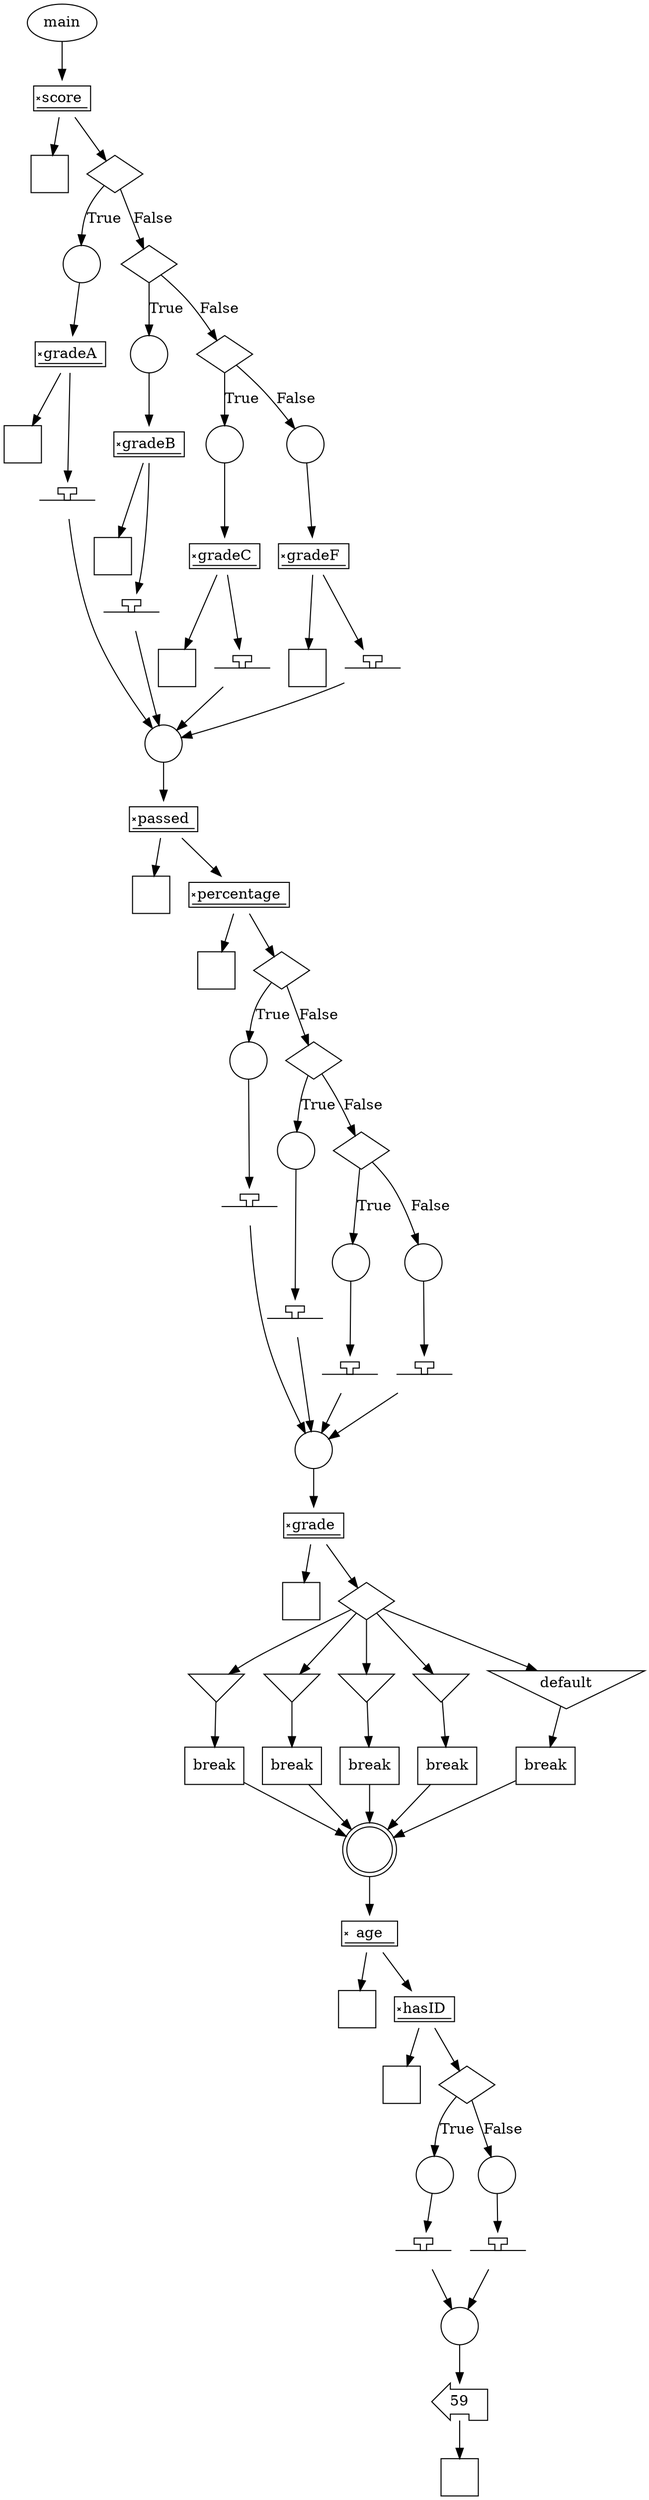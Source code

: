 digraph {
	graph [bb="0,0,582.02,2407"];
	node [label="\N"];
	"75fcfeb7-588a-44af-b92e-21454928ae8c"	[height=0.5,
		label=main,
		pos="56,2389",
		shape=ellipse,
		width=0.82932];
	"c91cbba7-a030-4a83-bcea-0653128e4a7a"	[height=0.5,
		label=score,
		pos="56,2316",
		shape=signature,
		width=0.75];
	"75fcfeb7-588a-44af-b92e-21454928ae8c" -> "c91cbba7-a030-4a83-bcea-0653128e4a7a"	[pos="e,56,2334 56,2370.8 56,2363.2 56,2354.1 56,2345.5"];
	"6cef7564-e551-4239-b5b2-6f29511650e5"	[height=0.5,
		label="",
		pos="44,2243",
		shape=square,
		width=0.5];
	"c91cbba7-a030-4a83-bcea-0653128e4a7a" -> "6cef7564-e551-4239-b5b2-6f29511650e5"	[pos="e,46.878,2261 53.095,2297.8 51.798,2290.1 50.235,2280.9 48.774,2272.2"];
	"0d1f7d91-48ef-488f-a626-9e54f371be74"	[height=0.5,
		label="",
		pos="107,2243",
		shape=diamond,
		width=0.75];
	"c91cbba7-a030-4a83-bcea-0653128e4a7a" -> "0d1f7d91-48ef-488f-a626-9e54f371be74"	[pos="e,98.749,2255.5 68.346,2297.8 75.494,2287.9 84.543,2275.3 92.087,2264.8"];
	"83798980-bf47-4033-85b7-b0a9d7afb0e8"	[height=0.5,
		label="",
		pos="74,2154.5",
		shape=circle,
		width=0.5];
	"0d1f7d91-48ef-488f-a626-9e54f371be74" -> "83798980-bf47-4033-85b7-b0a9d7afb0e8"	[label=True,
		lp="102.25,2198.8",
		pos="e,78.313,2172.4 99.978,2229.3 96.542,2222.7 92.509,2214.6 89.5,2207 86.525,2199.5 83.794,2191.2 81.481,2183.5"];
	"88917b86-76a5-4617-a89a-fc00ada792e2"	[height=0.5,
		label="",
		pos="137,2154.5",
		shape=diamond,
		width=0.75];
	"0d1f7d91-48ef-488f-a626-9e54f371be74" -> "88917b86-76a5-4617-a89a-fc00ada792e2"	[label=False,
		lp="138.94,2198.8",
		pos="e,132.14,2169.5 111.95,2227.7 116.41,2214.9 123.05,2195.7 128.38,2180.4"];
	"5efdc15e-2528-4154-b7d8-e2d33021d6c7"	[height=0.5,
		label=gradeA,
		pos="64,2066",
		shape=signature,
		width=0.77431];
	"83798980-bf47-4033-85b7-b0a9d7afb0e8" -> "5efdc15e-2528-4154-b7d8-e2d33021d6c7"	[pos="e,66.006,2084.4 72.024,2136.4 70.677,2124.8 68.861,2109 67.297,2095.5"];
	"88fd541c-9a93-4054-b37c-0f943020c42f"	[height=0.5,
		label="",
		pos="18,1977.5",
		shape=square,
		width=0.5];
	"5efdc15e-2528-4154-b7d8-e2d33021d6c7" -> "88fd541c-9a93-4054-b37c-0f943020c42f"	[pos="e,27.227,1995.9 54.912,2047.9 48.527,2035.9 39.852,2019.6 32.516,2005.8"];
	"f742a0f7-6cd3-4722-8a70-a366e681aa84"	[height=0.5,
		label="",
		pos="59,1923.5",
		shape=terminator,
		width=0.75];
	"5efdc15e-2528-4154-b7d8-e2d33021d6c7" -> "f742a0f7-6cd3-4722-8a70-a366e681aa84"	[pos="e,59.618,1941.9 63.387,2047.8 62.547,2024.2 61.029,1981.5 60.017,1953.1"];
	"16fdb4ac-55cb-4bdc-8b37-ce339a0565a0"	[height=0.5,
		label="",
		pos="136,1688.5",
		shape=circle,
		width=0.5];
	"f742a0f7-6cd3-4722-8a70-a366e681aa84" -> "16fdb4ac-55cb-4bdc-8b37-ce339a0565a0"	[pos="e,124.97,1703.2 58.276,1905 57.788,1880.4 58.839,1834.4 71,1797.5 81.538,1765.6 102.84,1733.1 118.2,1712.2"];
	"9ec92b03-4a31-4790-bf90-dfa4d51990da"	[height=0.5,
		label="",
		pos="137,2066",
		shape=circle,
		width=0.5];
	"88917b86-76a5-4617-a89a-fc00ada792e2" -> "9ec92b03-4a31-4790-bf90-dfa4d51990da"	[label=True,
		lp="149.75,2110.2",
		pos="e,137,2084.5 137,2136 137,2124.5 137,2109.2 137,2095.9"];
	"fb844c1e-c8db-4828-8dff-bd2b2ac33123"	[height=0.5,
		label="",
		pos="205,2066",
		shape=diamond,
		width=0.75];
	"88917b86-76a5-4617-a89a-fc00ada792e2" -> "fb844c1e-c8db-4828-8dff-bd2b2ac33123"	[label=False,
		lp="192.24,2110.2",
		pos="e,196.47,2078.6 146.53,2142.3 152.25,2135.4 159.63,2126.5 166,2118.5 173.96,2108.5 182.59,2097.1 189.7,2087.6"];
	"5ca626e4-e8d9-43ea-b5b1-6137cc38f3bc"	[height=0.5,
		label=gradeB,
		pos="137,1977.5",
		shape=signature,
		width=0.76389];
	"9ec92b03-4a31-4790-bf90-dfa4d51990da" -> "5ca626e4-e8d9-43ea-b5b1-6137cc38f3bc"	[pos="e,137,1995.9 137,2047.9 137,2036.3 137,2020.5 137,2007"];
	"51500095-618a-426a-97af-d4b98df42bcb"	[height=0.5,
		label="",
		pos="103,1869.5",
		shape=square,
		width=0.5];
	"5ca626e4-e8d9-43ea-b5b1-6137cc38f3bc" -> "51500095-618a-426a-97af-d4b98df42bcb"	[pos="e,108.56,1887.8 131.54,1959.5 126.29,1943.1 118.26,1918.1 112.06,1898.7"];
	"74bae3e5-1969-477d-b62c-1787e76c554a"	[height=0.5,
		label="",
		pos="107,1815.5",
		shape=terminator,
		width=0.75];
	"5ca626e4-e8d9-43ea-b5b1-6137cc38f3bc" -> "74bae3e5-1969-477d-b62c-1787e76c554a"	[pos="e,120.81,1833.7 138.88,1959.4 140.95,1934.8 142.52,1888.3 130,1851.5 129.08,1848.8 127.9,1846.1 126.56,1843.4"];
	"74bae3e5-1969-477d-b62c-1787e76c554a" -> "16fdb4ac-55cb-4bdc-8b37-ce339a0565a0"	[pos="e,131.52,1706 110.42,1797.2 113.33,1782.8 117.7,1761.8 122,1743.5 124.04,1734.8 126.43,1725.4 128.64,1716.9"];
	"6b500e69-c337-4332-9720-e335a821de6f"	[height=0.5,
		label="",
		pos="205,1977.5",
		shape=circle,
		width=0.5];
	"fb844c1e-c8db-4828-8dff-bd2b2ac33123" -> "6b500e69-c337-4332-9720-e335a821de6f"	[label=True,
		lp="217.75,2021.8",
		pos="e,205,1996 205,2047.5 205,2036 205,2020.7 205,2007.4"];
	"c06bbeac-2f77-4213-b902-52b90f4e3f58"	[height=0.5,
		label="",
		pos="268,1977.5",
		shape=circle,
		width=0.5];
	"fb844c1e-c8db-4828-8dff-bd2b2ac33123" -> "c06bbeac-2f77-4213-b902-52b90f4e3f58"	[label=False,
		lp="259.02,2021.8",
		pos="e,258.88,1993.2 214.72,2053.9 220.51,2047.1 227.89,2038.2 234,2030 240.42,2021.3 247.04,2011.5 252.72,2002.8"];
	"0ddade10-6a26-4f92-b307-6d920fa4d74e"	[height=0.5,
		label=gradeC,
		pos="205,1869.5",
		shape=signature,
		width=0.76389];
	"6b500e69-c337-4332-9720-e335a821de6f" -> "0ddade10-6a26-4f92-b307-6d920fa4d74e"	[pos="e,205,1887.8 205,1959.5 205,1943.3 205,1918.6 205,1899.3"];
	"57bb2d7c-4224-448b-a74f-eae5451d0273"	[height=0.5,
		label="",
		pos="149,1761.5",
		shape=square,
		width=0.5];
	"0ddade10-6a26-4f92-b307-6d920fa4d74e" -> "57bb2d7c-4224-448b-a74f-eae5451d0273"	[pos="e,158.16,1779.8 196,1851.5 187.24,1834.9 173.77,1809.4 163.49,1789.9"];
	"09ffb7f5-3a88-4377-b3b0-c70a6e78a87f"	[height=0.5,
		label="",
		pos="212,1761.5",
		shape=terminator,
		width=0.75];
	"0ddade10-6a26-4f92-b307-6d920fa4d74e" -> "09ffb7f5-3a88-4377-b3b0-c70a6e78a87f"	[pos="e,210.85,1779.8 206.12,1851.5 207.19,1835.3 208.83,1810.6 210.1,1791.3"];
	"09ffb7f5-3a88-4377-b3b0-c70a6e78a87f" -> "16fdb4ac-55cb-4bdc-8b37-ce339a0565a0"	[pos="e,148.76,1701.4 193.6,1743.3 182.54,1733 168.43,1719.8 156.94,1709.1"];
	"4c941075-fc1e-4d50-adda-454c98ecb87b"	[height=0.5,
		label=gradeF,
		pos="278,1869.5",
		shape=signature,
		width=0.75];
	"c06bbeac-2f77-4213-b902-52b90f4e3f58" -> "4c941075-fc1e-4d50-adda-454c98ecb87b"	[pos="e,276.36,1887.8 269.61,1959.5 271.14,1943.3 273.47,1918.6 275.28,1899.3"];
	"df3e79ff-434b-4703-a8c7-5320e108d863"	[height=0.5,
		label="",
		pos="275,1761.5",
		shape=square,
		width=0.5];
	"4c941075-fc1e-4d50-adda-454c98ecb87b" -> "df3e79ff-434b-4703-a8c7-5320e108d863"	[pos="e,275.49,1779.8 277.52,1851.5 277.06,1835.3 276.36,1810.6 275.81,1791.3"];
	"90ef05de-487b-4a59-a09c-a04b4909f3da"	[height=0.5,
		label="",
		pos="338,1761.5",
		shape=terminator,
		width=0.75];
	"4c941075-fc1e-4d50-adda-454c98ecb87b" -> "90ef05de-487b-4a59-a09c-a04b4909f3da"	[pos="e,328.18,1779.8 287.64,1851.5 297.07,1834.8 311.6,1809.1 322.63,1789.7"];
	"90ef05de-487b-4a59-a09c-a04b4909f3da" -> "16fdb4ac-55cb-4bdc-8b37-ce339a0565a0"	[pos="e,153.22,1694.3 310.64,1747.1 307.75,1745.9 304.83,1744.6 302,1743.5 254.38,1724.6 197.26,1707.1 163.95,1697.4"];
	"482afa15-9cb7-4cd3-b78d-ea0a42b35bee"	[height=0.5,
		label=passed,
		pos="136,1615.5",
		shape=signature,
		width=0.75];
	"16fdb4ac-55cb-4bdc-8b37-ce339a0565a0" -> "482afa15-9cb7-4cd3-b78d-ea0a42b35bee"	[pos="e,136,1633.5 136,1670.3 136,1662.7 136,1653.6 136,1645"];
	"fea798d7-763d-49bc-b560-335fe2888b89"	[height=0.5,
		label="",
		pos="124,1542.5",
		shape=square,
		width=0.5];
	"482afa15-9cb7-4cd3-b78d-ea0a42b35bee" -> "fea798d7-763d-49bc-b560-335fe2888b89"	[pos="e,126.88,1560.5 133.1,1597.3 131.8,1589.6 130.24,1580.4 128.77,1571.7"];
	"9a89dc8a-73bc-476b-ab84-01f6df3d1f79"	[height=0.5,
		label=percentage,
		pos="197,1542.5",
		shape=signature,
		width=1.0347];
	"482afa15-9cb7-4cd3-b78d-ea0a42b35bee" -> "9a89dc8a-73bc-476b-ab84-01f6df3d1f79"	[pos="e,182.37,1560.5 150.77,1597.3 158.03,1588.9 166.94,1578.5 174.99,1569.1"];
	"244ed7bb-757d-48c3-a012-6c200ad534bd"	[height=0.5,
		label="",
		pos="175,1469.5",
		shape=square,
		width=0.5];
	"9a89dc8a-73bc-476b-ab84-01f6df3d1f79" -> "244ed7bb-757d-48c3-a012-6c200ad534bd"	[pos="e,180.28,1487.5 191.67,1524.3 189.27,1516.6 186.37,1507.2 183.66,1498.4"];
	"a5d47880-da8e-4ddf-bfe0-5c98716ea307"	[height=0.5,
		label="",
		pos="238,1469.5",
		shape=diamond,
		width=0.75];
	"9a89dc8a-73bc-476b-ab84-01f6df3d1f79" -> "a5d47880-da8e-4ddf-bfe0-5c98716ea307"	[pos="e,230.86,1482.9 206.92,1524.3 212.41,1514.8 219.29,1502.9 225.18,1492.7"];
	"5565e71e-5842-4797-93cf-c7c8d428b8f9"	[height=0.5,
		label="",
		pos="205,1381",
		shape=circle,
		width=0.5];
	"a5d47880-da8e-4ddf-bfe0-5c98716ea307" -> "5565e71e-5842-4797-93cf-c7c8d428b8f9"	[label=True,
		lp="233.25,1425.2",
		pos="e,209.31,1398.9 230.98,1455.8 227.54,1449.2 223.51,1441.1 220.5,1433.5 217.53,1426 214.79,1417.7 212.48,1410"];
	"516d2718-a67c-40d4-b1dc-0092df6f6e33"	[height=0.5,
		label="",
		pos="268,1381",
		shape=diamond,
		width=0.75];
	"a5d47880-da8e-4ddf-bfe0-5c98716ea307" -> "516d2718-a67c-40d4-b1dc-0092df6f6e33"	[label=False,
		lp="269.94,1425.2",
		pos="e,263.14,1396 242.95,1454.2 247.41,1441.4 254.05,1422.2 259.38,1406.9"];
	"e04b53ce-609f-4c97-911e-de38d445fbcd"	[height=0.5,
		label="",
		pos="206,1238.5",
		shape=terminator,
		width=0.75];
	"5565e71e-5842-4797-93cf-c7c8d428b8f9" -> "e04b53ce-609f-4c97-911e-de38d445fbcd"	[pos="e,205.88,1256.9 205.12,1362.8 205.29,1339.2 205.59,1296.5 205.8,1268.1"];
	"12019206-d644-40dc-884c-ace8502ec68a"	[height=0.5,
		label="",
		pos="268,1003.5",
		shape=circle,
		width=0.5];
	"e04b53ce-609f-4c97-911e-de38d445fbcd" -> "12019206-d644-40dc-884c-ace8502ec68a"	[pos="e,259.9,1019.8 206.71,1220.2 208.05,1195.8 211.8,1150.1 222,1112.5 229.95,1083.2 244.24,1051.4 254.78,1030"];
	"cddf397d-9724-419c-9025-c541e58ee2b6"	[height=0.5,
		label="",
		pos="251,1292.5",
		shape=circle,
		width=0.5];
	"516d2718-a67c-40d4-b1dc-0092df6f6e33" -> "cddf397d-9724-419c-9025-c541e58ee2b6"	[label=True,
		lp="273.77,1336.8",
		pos="e,254.36,1310.6 264.96,1364.5 262.63,1352.7 259.36,1336 256.56,1321.8"];
	"795ef5e9-a563-49b6-b5fb-d3424f8284d7"	[height=0.5,
		label="",
		pos="314,1292.5",
		shape=diamond,
		width=0.75];
	"516d2718-a67c-40d4-b1dc-0092df6f6e33" -> "795ef5e9-a563-49b6-b5fb-d3424f8284d7"	[label=False,
		lp="310.35,1336.8",
		pos="e,307.56,1306.7 275.38,1367.5 279.22,1360.8 283.96,1352.5 288,1345 292.92,1335.8 298.13,1325.6 302.58,1316.8"];
	"3e63d1a0-701a-4d82-807c-b363ee082dec"	[height=0.5,
		label="",
		pos="250,1130.5",
		shape=terminator,
		width=0.75];
	"cddf397d-9724-419c-9025-c541e58ee2b6" -> "3e63d1a0-701a-4d82-807c-b363ee082dec"	[pos="e,250.11,1148.9 250.89,1274.1 250.72,1246.7 250.39,1193.2 250.18,1160.1"];
	"3e63d1a0-701a-4d82-807c-b363ee082dec" -> "12019206-d644-40dc-884c-ace8502ec68a"	[pos="e,265.52,1021.7 252.5,1112.1 255.44,1091.7 260.37,1057.5 263.88,1033.1"];
	"4ac1f412-e2f4-48f9-b773-ea36ed2739d1"	[height=0.5,
		label="",
		pos="307,1184.5",
		shape=circle,
		width=0.5];
	"795ef5e9-a563-49b6-b5fb-d3424f8284d7" -> "4ac1f412-e2f4-48f9-b773-ea36ed2739d1"	[label=True,
		lp="324.29,1238.5",
		pos="e,308.13,1202.6 312.91,1274.9 311.83,1258.6 310.17,1233.4 308.88,1213.9"];
	"376c52aa-654b-411e-b519-ba4941d711e1"	[height=0.5,
		label="",
		pos="370,1184.5",
		shape=circle,
		width=0.5];
	"795ef5e9-a563-49b6-b5fb-d3424f8284d7" -> "376c52aa-654b-411e-b519-ba4941d711e1"	[label=False,
		lp="372.08,1238.5",
		pos="e,364.63,1202.2 323.57,1280.7 329.14,1274 336.02,1265.1 341,1256.5 348.94,1242.7 355.79,1226.3 360.83,1212.8"];
	"1fd5326a-bd7e-4aa1-9049-8620a2b98adb"	[height=0.5,
		label="",
		pos="303,1076.5",
		shape=terminator,
		width=0.75];
	"4ac1f412-e2f4-48f9-b773-ea36ed2739d1" -> "1fd5326a-bd7e-4aa1-9049-8620a2b98adb"	[pos="e,303.65,1094.8 306.36,1166.5 305.75,1150.3 304.81,1125.6 304.09,1106.3"];
	"1fd5326a-bd7e-4aa1-9049-8620a2b98adb" -> "12019206-d644-40dc-884c-ace8502ec68a"	[pos="e,275.68,1020.1 294.53,1058.3 290.4,1049.9 285.34,1039.7 280.76,1030.4"];
	"4ea3224e-42db-4703-8b72-8c754da71eb2"	[height=0.5,
		label="",
		pos="375,1076.5",
		shape=terminator,
		width=0.75];
	"376c52aa-654b-411e-b519-ba4941d711e1" -> "4ea3224e-42db-4703-8b72-8c754da71eb2"	[pos="e,374.18,1094.8 370.8,1166.5 371.57,1150.3 372.73,1125.6 373.64,1106.3"];
	"4ea3224e-42db-4703-8b72-8c754da71eb2" -> "12019206-d644-40dc-884c-ace8502ec68a"	[pos="e,282.72,1014.3 348.82,1058.1 331.45,1046.6 308.81,1031.6 291.92,1020.4"];
	"1fed720d-211d-4563-ba16-ef92087773aa"	[height=0.5,
		label=grade,
		pos="268,930.5",
		shape=signature,
		width=0.75];
	"12019206-d644-40dc-884c-ace8502ec68a" -> "1fed720d-211d-4563-ba16-ef92087773aa"	[pos="e,268,948.53 268,985.31 268,977.73 268,968.6 268,960.04"];
	"e39eb580-2e1b-4a52-8f27-aad1bfa5746f"	[height=0.5,
		label="",
		pos="256,857.5",
		shape=square,
		width=0.5];
	"1fed720d-211d-4563-ba16-ef92087773aa" -> "e39eb580-2e1b-4a52-8f27-aad1bfa5746f"	[pos="e,258.88,875.53 265.1,912.31 263.8,904.64 262.24,895.39 260.77,886.74"];
	"433f79f2-0ccb-4800-97de-dc0aa756b939"	[height=0.5,
		label="",
		pos="319,857.5",
		shape=diamond,
		width=0.75];
	"1fed720d-211d-4563-ba16-ef92087773aa" -> "433f79f2-0ccb-4800-97de-dc0aa756b939"	[pos="e,310.75,869.99 280.35,912.31 287.49,902.36 296.54,889.76 304.09,879.26"];
	"fb12604a-4d92-4740-b8b2-668ffac34f22"	[height=0.5,
		label="",
		pos="175,778",
		shape=invtriangle,
		width=0.75];
	"433f79f2-0ccb-4800-97de-dc0aa756b939" -> "fb12604a-4d92-4740-b8b2-668ffac34f22"	[pos="e,187.11,787.4 303.81,849.17 278.32,836.83 228.09,812.31 211,802.5 206.28,799.79 201.34,796.73 196.67,793.72"];
	"59044f69-c587-48f1-8982-a05576a88974"	[height=0.5,
		label="",
		pos="247,778",
		shape=invtriangle,
		width=0.75];
	"433f79f2-0ccb-4800-97de-dc0aa756b939" -> "59044f69-c587-48f1-8982-a05576a88974"	[pos="e,254.72,787.31 308.99,845.72 296.96,832.77 276.63,810.9 262.55,795.74"];
	"a1c9f49f-250c-4870-bc37-69299faa1e86"	[height=0.5,
		label="",
		pos="319,778",
		shape=invtriangle,
		width=0.75];
	"433f79f2-0ccb-4800-97de-dc0aa756b939" -> "a1c9f49f-250c-4870-bc37-69299faa1e86"	[pos="e,319,787.46 319,838.91 319,826.98 319,811.19 319,798.81"];
	"dca88b56-72b0-4050-bdf5-ffcb2292ad19"	[height=0.5,
		label="",
		pos="391,778",
		shape=invtriangle,
		width=0.75];
	"433f79f2-0ccb-4800-97de-dc0aa756b939" -> "dca88b56-72b0-4050-bdf5-ffcb2292ad19"	[pos="e,383.28,787.31 329.01,845.72 341.04,832.77 361.37,810.9 375.45,795.74"];
	"4206d5e2-c46d-4125-a60f-e5921e22f3d6"	[height=0.68056,
		label=default,
		pos="509,778",
		shape=invtriangle,
		width=2.0283];
	"433f79f2-0ccb-4800-97de-dc0aa756b939" -> "4206d5e2-c46d-4125-a60f-e5921e22f3d6"	[pos="e,480.35,790.69 335.2,849.89 364.77,837.83 428.28,811.93 469.79,795"];
	"673ca12d-c9cc-4f9c-ab30-343b88f6c1a5"	[height=0.61111,
		label="",
		pos="319,621.5",
		shape=doublecircle,
		width=0.61111];
	"6be9b050-c198-40f1-8b99-353f4133f297"	[height=0.5,
		label=age,
		pos="319,544.5",
		shape=signature,
		width=0.75];
	"673ca12d-c9cc-4f9c-ab30-343b88f6c1a5" -> "6be9b050-c198-40f1-8b99-353f4133f297"	[pos="e,319,562.56 319,599.21 319,591.32 319,582.25 319,573.83"];
	"2b151f8e-9c16-4c85-a94f-2062aac98c4a"	[height=0.5,
		label=break,
		pos="175,698.5",
		shape=rect,
		width=0.75];
	"fb12604a-4d92-4740-b8b2-668ffac34f22" -> "2b151f8e-9c16-4c85-a94f-2062aac98c4a"	[pos="e,175,716.75 175,759.41 175,750.13 175,738.52 175,727.99"];
	"2b151f8e-9c16-4c85-a94f-2062aac98c4a" -> "673ca12d-c9cc-4f9c-ab30-343b88f6c1a5"	[pos="e,299.52,632.65 202.42,683.22 227.27,670.27 263.8,651.25 289.32,637.96"];
	"53bbb6e4-a4a1-486c-9c73-4330ef6faed7"	[height=0.5,
		label=break,
		pos="247,698.5",
		shape=rect,
		width=0.75];
	"59044f69-c587-48f1-8982-a05576a88974" -> "53bbb6e4-a4a1-486c-9c73-4330ef6faed7"	[pos="e,247,716.75 247,759.41 247,750.13 247,738.52 247,727.99"];
	"53bbb6e4-a4a1-486c-9c73-4330ef6faed7" -> "673ca12d-c9cc-4f9c-ab30-343b88f6c1a5"	[pos="e,304.1,638.02 263.7,680.1 273.43,669.97 285.84,657.05 296.43,646.01"];
	"bf2359e3-5a2b-481b-9e9c-b2f5225f3e7f"	[height=0.5,
		label=break,
		pos="319,698.5",
		shape=rect,
		width=0.75];
	"a1c9f49f-250c-4870-bc37-69299faa1e86" -> "bf2359e3-5a2b-481b-9e9c-b2f5225f3e7f"	[pos="e,319,716.75 319,759.41 319,750.13 319,738.52 319,727.99"];
	"bf2359e3-5a2b-481b-9e9c-b2f5225f3e7f" -> "673ca12d-c9cc-4f9c-ab30-343b88f6c1a5"	[pos="e,319,643.82 319,680.1 319,672.67 319,663.73 319,655.14"];
	"29833bb1-52d5-4a92-849d-d1c3e027271f"	[height=0.5,
		label=break,
		pos="391,698.5",
		shape=rect,
		width=0.75];
	"dca88b56-72b0-4050-bdf5-ffcb2292ad19" -> "29833bb1-52d5-4a92-849d-d1c3e027271f"	[pos="e,391,716.75 391,759.41 391,750.13 391,738.52 391,727.99"];
	"29833bb1-52d5-4a92-849d-d1c3e027271f" -> "673ca12d-c9cc-4f9c-ab30-343b88f6c1a5"	[pos="e,333.9,638.02 374.3,680.1 364.57,669.97 352.16,657.05 341.57,646.01"];
	"b6bf4839-fe44-4a68-84bc-15c61030852a"	[height=0.5,
		label=break,
		pos="486,698.5",
		shape=rect,
		width=0.75];
	"4206d5e2-c46d-4125-a60f-e5921e22f3d6" -> "b6bf4839-fe44-4a68-84bc-15c61030852a"	[pos="e,491.17,716.92 502.84,756.23 500.24,747.5 497.19,737.2 494.39,727.79"];
	"b6bf4839-fe44-4a68-84bc-15c61030852a" -> "673ca12d-c9cc-4f9c-ab30-343b88f6c1a5"	[pos="e,338.86,631.42 458.8,685.28 428.7,671.77 380.35,650.05 349.13,636.03"];
	"c8fd5cb6-31f8-4da4-b980-dc151e723315"	[height=0.5,
		label="",
		pos="307,471.5",
		shape=square,
		width=0.5];
	"6be9b050-c198-40f1-8b99-353f4133f297" -> "c8fd5cb6-31f8-4da4-b980-dc151e723315"	[pos="e,309.88,489.53 316.1,526.31 314.8,518.64 313.24,509.39 311.77,500.74"];
	"a728873d-2629-4697-99f6-46527a9ed84f"	[height=0.5,
		label=hasID,
		pos="370,471.5",
		shape=signature,
		width=0.75];
	"6be9b050-c198-40f1-8b99-353f4133f297" -> "a728873d-2629-4697-99f6-46527a9ed84f"	[pos="e,357.77,489.53 331.35,526.31 337.3,518.03 344.56,507.91 351.19,498.69"];
	"71ff9ce3-0351-4f44-bb13-5c38f7bd869d"	[height=0.5,
		label="",
		pos="348,398.5",
		shape=square,
		width=0.5];
	"a728873d-2629-4697-99f6-46527a9ed84f" -> "71ff9ce3-0351-4f44-bb13-5c38f7bd869d"	[pos="e,353.28,416.53 364.67,453.31 362.27,445.55 359.37,436.18 356.66,427.45"];
	"5ad0d7f7-e57b-4301-b78a-50fe51e53e3a"	[height=0.5,
		label="",
		pos="411,398.5",
		shape=diamond,
		width=0.75];
	"a728873d-2629-4697-99f6-46527a9ed84f" -> "5ad0d7f7-e57b-4301-b78a-50fe51e53e3a"	[pos="e,403.86,411.86 379.92,453.31 385.41,443.81 392.29,431.89 398.18,421.69"];
	"09bbb880-97d4-4048-84f1-01a394620180"	[height=0.5,
		label="",
		pos="384,310",
		shape=circle,
		width=0.5];
	"5ad0d7f7-e57b-4301-b78a-50fe51e53e3a" -> "09bbb880-97d4-4048-84f1-01a394620180"	[label=True,
		lp="401.25,354.25",
		pos="e,383.46,328.12 401.76,386.25 396.94,379.73 391.44,371.11 388.5,362.5 386.02,355.25 384.7,347.12 384.03,339.49"];
	"2b3c62bb-0007-47da-b0bf-e96c488b70eb"	[height=0.5,
		label="",
		pos="440,310",
		shape=circle,
		width=0.5];
	"5ad0d7f7-e57b-4301-b78a-50fe51e53e3a" -> "2b3c62bb-0007-47da-b0bf-e96c488b70eb"	[label=False,
		lp="442.35,354.25",
		pos="e,434.51,327.37 415.79,383.22 419.89,370.98 425.91,353.02 430.92,338.07"];
	"5e9c9c85-65b6-4644-8d8b-19e00b91e8bc"	[height=0.5,
		label="",
		pos="371,237",
		shape=terminator,
		width=0.75];
	"09bbb880-97d4-4048-84f1-01a394620180" -> "5e9c9c85-65b6-4644-8d8b-19e00b91e8bc"	[pos="e,374.12,255.03 380.85,291.81 379.45,284.14 377.75,274.89 376.17,266.24"];
	"261ed7b5-77b2-4f13-a024-1108e740af52"	[height=0.5,
		label="",
		pos="406,164",
		shape=circle,
		width=0.5];
	"5e9c9c85-65b6-4644-8d8b-19e00b91e8bc" -> "261ed7b5-77b2-4f13-a024-1108e740af52"	[pos="e,398.32,180.58 379.47,218.81 383.6,210.44 388.66,200.18 393.24,190.89"];
	"695d6f16-8d32-4258-86f9-e5aaae8c9c2d"	[height=0.5,
		label="",
		pos="443,237",
		shape=terminator,
		width=0.75];
	"2b3c62bb-0007-47da-b0bf-e96c488b70eb" -> "695d6f16-8d32-4258-86f9-e5aaae8c9c2d"	[pos="e,442.28,255.03 440.73,291.81 441.05,284.14 441.44,274.89 441.81,266.24"];
	"695d6f16-8d32-4258-86f9-e5aaae8c9c2d" -> "261ed7b5-77b2-4f13-a024-1108e740af52"	[pos="e,414.12,180.58 434.04,218.81 429.63,210.34 424.22,199.96 419.33,190.58"];
	"f2a7f61e-743a-458c-ba26-42669a7ac655"	[height=0.5,
		label=59,
		pos="406,91",
		shape=lpromoter,
		width=0.75];
	"261ed7b5-77b2-4f13-a024-1108e740af52" -> "f2a7f61e-743a-458c-ba26-42669a7ac655"	[pos="e,406,109.03 406,145.81 406,138.23 406,129.1 406,120.54"];
	"296f937e-6a7b-448e-bc82-7d2e5c6dd600"	[height=0.5,
		label="",
		pos="406,18",
		shape=square,
		width=0.5];
	"f2a7f61e-743a-458c-ba26-42669a7ac655" -> "296f937e-6a7b-448e-bc82-7d2e5c6dd600"	[pos="e,406,36.029 406,72.813 406,65.226 406,56.101 406,47.539"];
}
